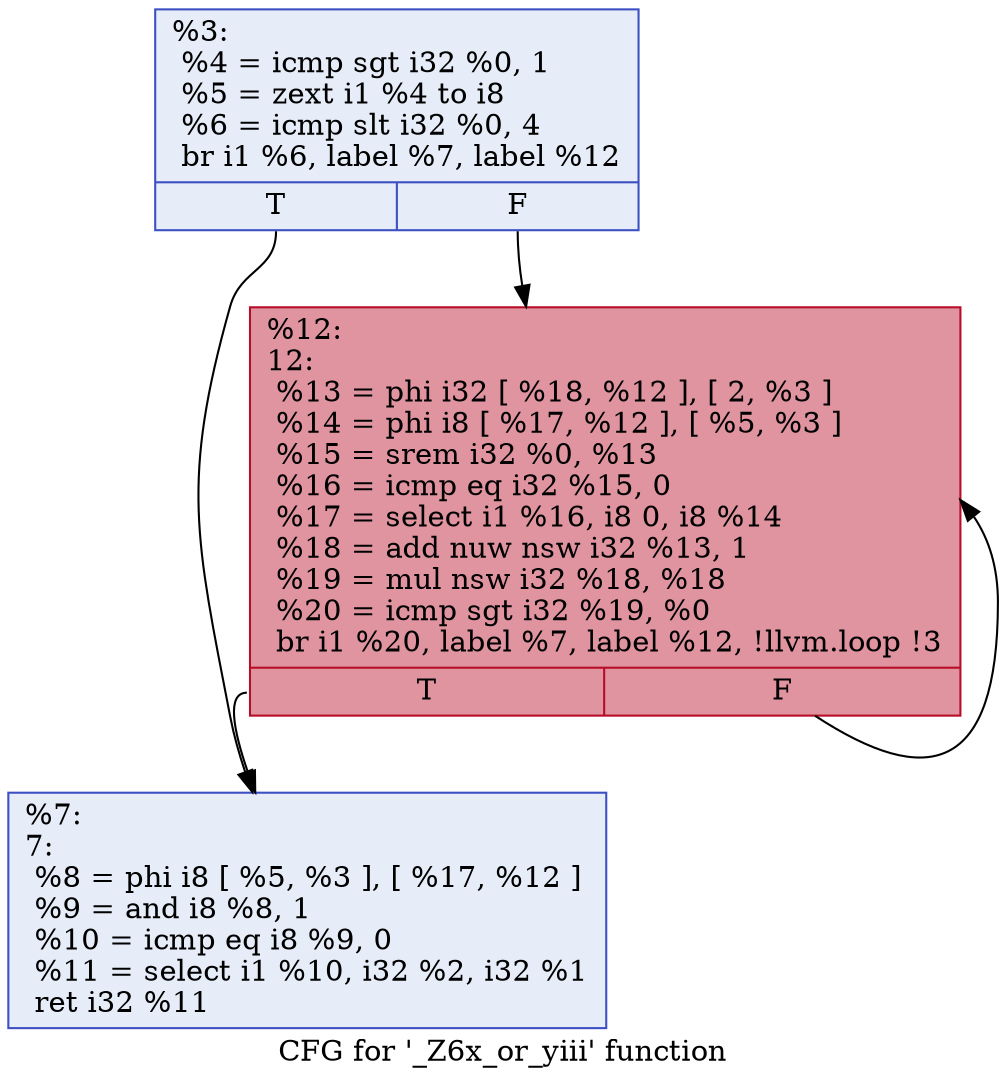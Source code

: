 digraph "CFG for '_Z6x_or_yiii' function" {
	label="CFG for '_Z6x_or_yiii' function";

	Node0x5563c435e4d0 [shape=record,color="#3d50c3ff", style=filled, fillcolor="#c7d7f070",label="{%3:\l  %4 = icmp sgt i32 %0, 1\l  %5 = zext i1 %4 to i8\l  %6 = icmp slt i32 %0, 4\l  br i1 %6, label %7, label %12\l|{<s0>T|<s1>F}}"];
	Node0x5563c435e4d0:s0 -> Node0x5563c435ed40;
	Node0x5563c435e4d0:s1 -> Node0x5563c435ed90;
	Node0x5563c435ed40 [shape=record,color="#3d50c3ff", style=filled, fillcolor="#c7d7f070",label="{%7:\l7:                                                \l  %8 = phi i8 [ %5, %3 ], [ %17, %12 ]\l  %9 = and i8 %8, 1\l  %10 = icmp eq i8 %9, 0\l  %11 = select i1 %10, i32 %2, i32 %1\l  ret i32 %11\l}"];
	Node0x5563c435ed90 [shape=record,color="#b70d28ff", style=filled, fillcolor="#b70d2870",label="{%12:\l12:                                               \l  %13 = phi i32 [ %18, %12 ], [ 2, %3 ]\l  %14 = phi i8 [ %17, %12 ], [ %5, %3 ]\l  %15 = srem i32 %0, %13\l  %16 = icmp eq i32 %15, 0\l  %17 = select i1 %16, i8 0, i8 %14\l  %18 = add nuw nsw i32 %13, 1\l  %19 = mul nsw i32 %18, %18\l  %20 = icmp sgt i32 %19, %0\l  br i1 %20, label %7, label %12, !llvm.loop !3\l|{<s0>T|<s1>F}}"];
	Node0x5563c435ed90:s0 -> Node0x5563c435ed40;
	Node0x5563c435ed90:s1 -> Node0x5563c435ed90;
}
